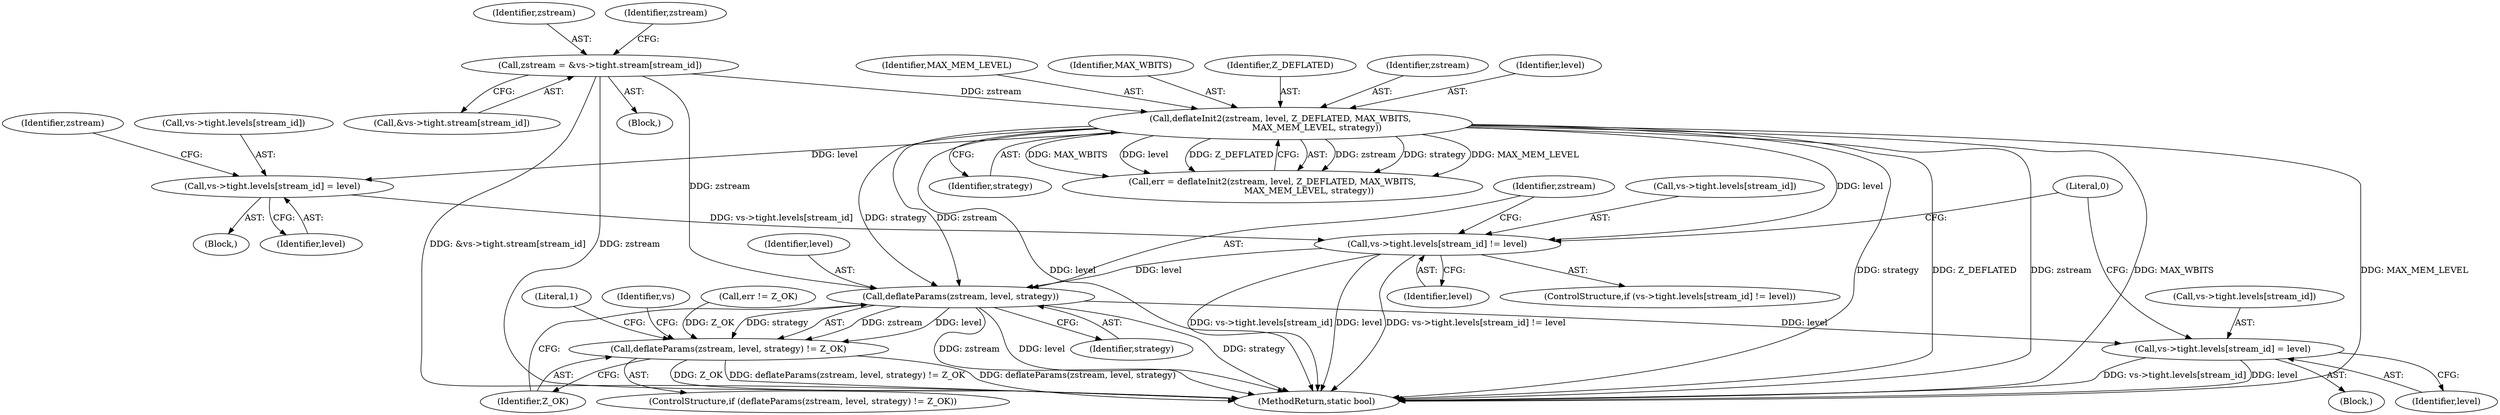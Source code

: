 digraph "0_qemu_9f64916da20eea67121d544698676295bbb105a7_0@pointer" {
"1000542" [label="(Call,vs->tight.levels[stream_id] != level)"];
"1000527" [label="(Call,vs->tight.levels[stream_id] = level)"];
"1000509" [label="(Call,deflateInit2(zstream, level, Z_DEFLATED, MAX_WBITS,\n                           MAX_MEM_LEVEL, strategy))"];
"1000470" [label="(Call,zstream = &vs->tight.stream[stream_id])"];
"1000554" [label="(Call,deflateParams(zstream, level, strategy))"];
"1000553" [label="(Call,deflateParams(zstream, level, strategy) != Z_OK)"];
"1000563" [label="(Call,vs->tight.levels[stream_id] = level)"];
"1000573" [label="(Literal,0)"];
"1000562" [label="(Literal,1)"];
"1000512" [label="(Identifier,Z_DEFLATED)"];
"1000552" [label="(ControlStructure,if (deflateParams(zstream, level, strategy) != Z_OK))"];
"1000510" [label="(Identifier,zstream)"];
"1000985" [label="(MethodReturn,static bool)"];
"1000468" [label="(Block,)"];
"1000567" [label="(Identifier,vs)"];
"1000538" [label="(Identifier,zstream)"];
"1000509" [label="(Call,deflateInit2(zstream, level, Z_DEFLATED, MAX_WBITS,\n                           MAX_MEM_LEVEL, strategy))"];
"1000563" [label="(Call,vs->tight.levels[stream_id] = level)"];
"1000554" [label="(Call,deflateParams(zstream, level, strategy))"];
"1000558" [label="(Identifier,Z_OK)"];
"1000550" [label="(Identifier,level)"];
"1000527" [label="(Call,vs->tight.levels[stream_id] = level)"];
"1000515" [label="(Identifier,strategy)"];
"1000511" [label="(Identifier,level)"];
"1000556" [label="(Identifier,level)"];
"1000514" [label="(Identifier,MAX_MEM_LEVEL)"];
"1000541" [label="(ControlStructure,if (vs->tight.levels[stream_id] != level))"];
"1000564" [label="(Call,vs->tight.levels[stream_id])"];
"1000542" [label="(Call,vs->tight.levels[stream_id] != level)"];
"1000471" [label="(Identifier,zstream)"];
"1000517" [label="(Call,err != Z_OK)"];
"1000528" [label="(Call,vs->tight.levels[stream_id])"];
"1000470" [label="(Call,zstream = &vs->tight.stream[stream_id])"];
"1000486" [label="(Block,)"];
"1000571" [label="(Identifier,level)"];
"1000555" [label="(Identifier,zstream)"];
"1000507" [label="(Call,err = deflateInit2(zstream, level, Z_DEFLATED, MAX_WBITS,\n                           MAX_MEM_LEVEL, strategy))"];
"1000551" [label="(Block,)"];
"1000472" [label="(Call,&vs->tight.stream[stream_id])"];
"1000483" [label="(Identifier,zstream)"];
"1000513" [label="(Identifier,MAX_WBITS)"];
"1000535" [label="(Identifier,level)"];
"1000557" [label="(Identifier,strategy)"];
"1000553" [label="(Call,deflateParams(zstream, level, strategy) != Z_OK)"];
"1000543" [label="(Call,vs->tight.levels[stream_id])"];
"1000542" -> "1000541"  [label="AST: "];
"1000542" -> "1000550"  [label="CFG: "];
"1000543" -> "1000542"  [label="AST: "];
"1000550" -> "1000542"  [label="AST: "];
"1000555" -> "1000542"  [label="CFG: "];
"1000573" -> "1000542"  [label="CFG: "];
"1000542" -> "1000985"  [label="DDG: level"];
"1000542" -> "1000985"  [label="DDG: vs->tight.levels[stream_id] != level"];
"1000542" -> "1000985"  [label="DDG: vs->tight.levels[stream_id]"];
"1000527" -> "1000542"  [label="DDG: vs->tight.levels[stream_id]"];
"1000509" -> "1000542"  [label="DDG: level"];
"1000542" -> "1000554"  [label="DDG: level"];
"1000527" -> "1000486"  [label="AST: "];
"1000527" -> "1000535"  [label="CFG: "];
"1000528" -> "1000527"  [label="AST: "];
"1000535" -> "1000527"  [label="AST: "];
"1000538" -> "1000527"  [label="CFG: "];
"1000509" -> "1000527"  [label="DDG: level"];
"1000509" -> "1000507"  [label="AST: "];
"1000509" -> "1000515"  [label="CFG: "];
"1000510" -> "1000509"  [label="AST: "];
"1000511" -> "1000509"  [label="AST: "];
"1000512" -> "1000509"  [label="AST: "];
"1000513" -> "1000509"  [label="AST: "];
"1000514" -> "1000509"  [label="AST: "];
"1000515" -> "1000509"  [label="AST: "];
"1000507" -> "1000509"  [label="CFG: "];
"1000509" -> "1000985"  [label="DDG: MAX_WBITS"];
"1000509" -> "1000985"  [label="DDG: MAX_MEM_LEVEL"];
"1000509" -> "1000985"  [label="DDG: level"];
"1000509" -> "1000985"  [label="DDG: strategy"];
"1000509" -> "1000985"  [label="DDG: Z_DEFLATED"];
"1000509" -> "1000985"  [label="DDG: zstream"];
"1000509" -> "1000507"  [label="DDG: zstream"];
"1000509" -> "1000507"  [label="DDG: strategy"];
"1000509" -> "1000507"  [label="DDG: MAX_MEM_LEVEL"];
"1000509" -> "1000507"  [label="DDG: MAX_WBITS"];
"1000509" -> "1000507"  [label="DDG: level"];
"1000509" -> "1000507"  [label="DDG: Z_DEFLATED"];
"1000470" -> "1000509"  [label="DDG: zstream"];
"1000509" -> "1000554"  [label="DDG: zstream"];
"1000509" -> "1000554"  [label="DDG: strategy"];
"1000470" -> "1000468"  [label="AST: "];
"1000470" -> "1000472"  [label="CFG: "];
"1000471" -> "1000470"  [label="AST: "];
"1000472" -> "1000470"  [label="AST: "];
"1000483" -> "1000470"  [label="CFG: "];
"1000470" -> "1000985"  [label="DDG: &vs->tight.stream[stream_id]"];
"1000470" -> "1000985"  [label="DDG: zstream"];
"1000470" -> "1000554"  [label="DDG: zstream"];
"1000554" -> "1000553"  [label="AST: "];
"1000554" -> "1000557"  [label="CFG: "];
"1000555" -> "1000554"  [label="AST: "];
"1000556" -> "1000554"  [label="AST: "];
"1000557" -> "1000554"  [label="AST: "];
"1000558" -> "1000554"  [label="CFG: "];
"1000554" -> "1000985"  [label="DDG: strategy"];
"1000554" -> "1000985"  [label="DDG: zstream"];
"1000554" -> "1000985"  [label="DDG: level"];
"1000554" -> "1000553"  [label="DDG: zstream"];
"1000554" -> "1000553"  [label="DDG: level"];
"1000554" -> "1000553"  [label="DDG: strategy"];
"1000554" -> "1000563"  [label="DDG: level"];
"1000553" -> "1000552"  [label="AST: "];
"1000553" -> "1000558"  [label="CFG: "];
"1000558" -> "1000553"  [label="AST: "];
"1000562" -> "1000553"  [label="CFG: "];
"1000567" -> "1000553"  [label="CFG: "];
"1000553" -> "1000985"  [label="DDG: deflateParams(zstream, level, strategy) != Z_OK"];
"1000553" -> "1000985"  [label="DDG: deflateParams(zstream, level, strategy)"];
"1000553" -> "1000985"  [label="DDG: Z_OK"];
"1000517" -> "1000553"  [label="DDG: Z_OK"];
"1000563" -> "1000551"  [label="AST: "];
"1000563" -> "1000571"  [label="CFG: "];
"1000564" -> "1000563"  [label="AST: "];
"1000571" -> "1000563"  [label="AST: "];
"1000573" -> "1000563"  [label="CFG: "];
"1000563" -> "1000985"  [label="DDG: level"];
"1000563" -> "1000985"  [label="DDG: vs->tight.levels[stream_id]"];
}
